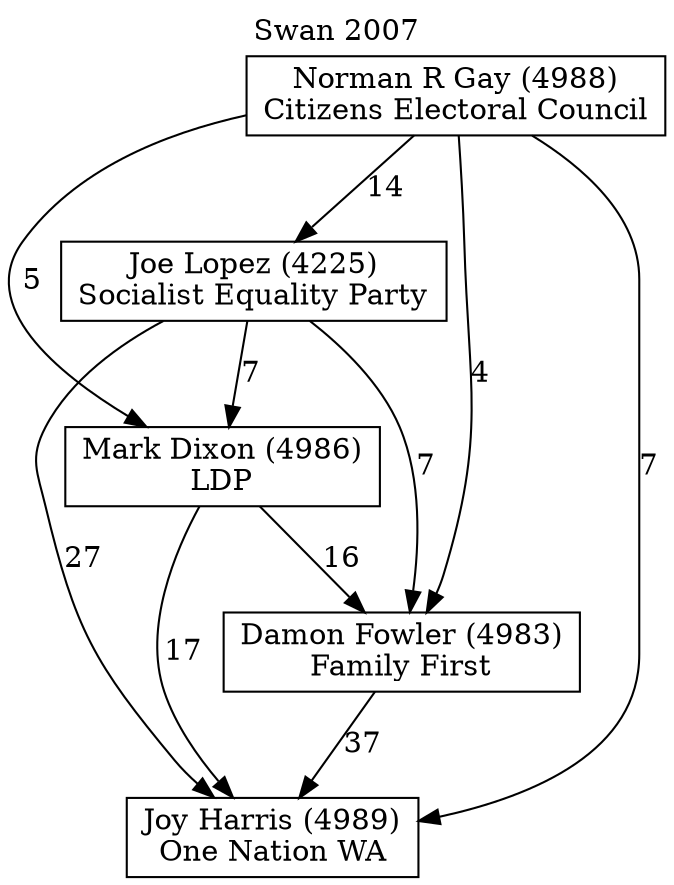// House preference flow
digraph "Joy Harris (4989)_Swan_2007" {
	graph [label="Swan 2007" labelloc=t mclimit=10]
	node [shape=box]
	"Joy Harris (4989)" [label="Joy Harris (4989)
One Nation WA"]
	"Damon Fowler (4983)" [label="Damon Fowler (4983)
Family First"]
	"Mark Dixon (4986)" [label="Mark Dixon (4986)
LDP"]
	"Joe Lopez (4225)" [label="Joe Lopez (4225)
Socialist Equality Party"]
	"Norman R Gay (4988)" [label="Norman R Gay (4988)
Citizens Electoral Council"]
	"Damon Fowler (4983)" -> "Joy Harris (4989)" [label=37]
	"Mark Dixon (4986)" -> "Damon Fowler (4983)" [label=16]
	"Joe Lopez (4225)" -> "Mark Dixon (4986)" [label=7]
	"Norman R Gay (4988)" -> "Joe Lopez (4225)" [label=14]
	"Mark Dixon (4986)" -> "Joy Harris (4989)" [label=17]
	"Joe Lopez (4225)" -> "Joy Harris (4989)" [label=27]
	"Norman R Gay (4988)" -> "Joy Harris (4989)" [label=7]
	"Norman R Gay (4988)" -> "Mark Dixon (4986)" [label=5]
	"Joe Lopez (4225)" -> "Damon Fowler (4983)" [label=7]
	"Norman R Gay (4988)" -> "Damon Fowler (4983)" [label=4]
}
